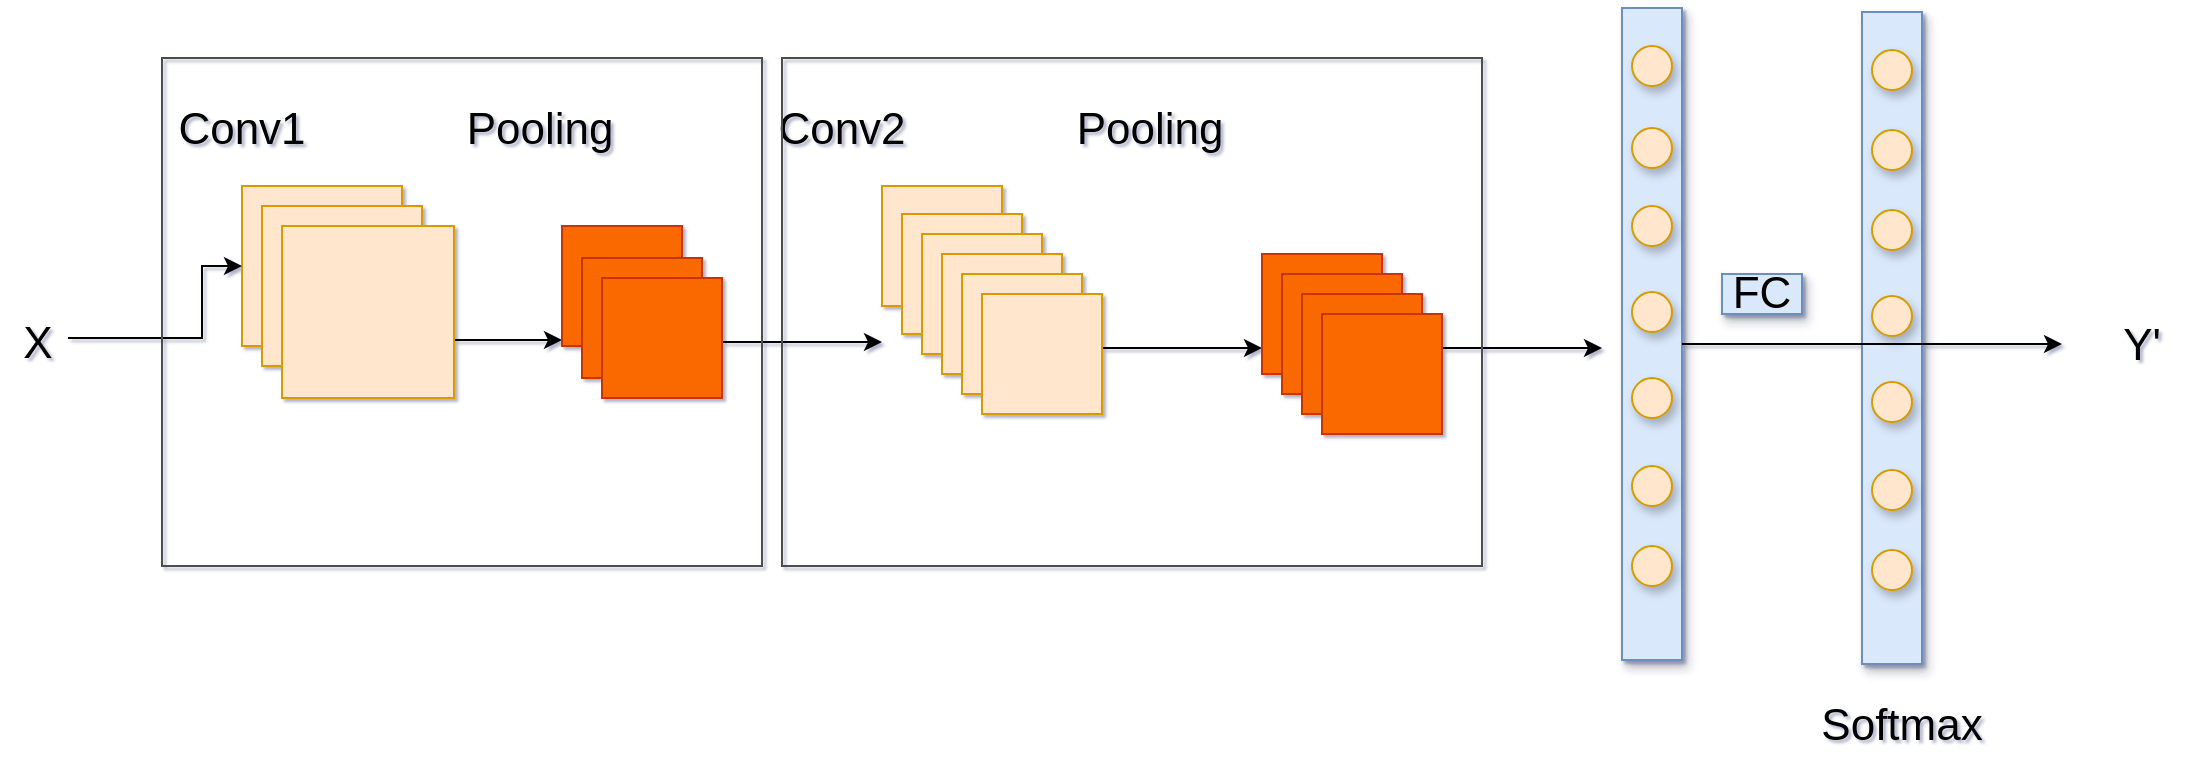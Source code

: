 <mxfile version="12.8.6" type="github"><diagram id="RnhgVG4HGj8JzmnnHB8u" name="Page-1"><mxGraphModel dx="1178" dy="1072" grid="1" gridSize="10" guides="1" tooltips="1" connect="1" arrows="1" fold="1" page="1" pageScale="1" pageWidth="1169" pageHeight="827" math="0" shadow="1"><root><mxCell id="0"/><mxCell id="1" parent="0"/><mxCell id="Fn8JdZbLhYVOMKDai7mb-30" value="" style="whiteSpace=wrap;html=1;aspect=fixed;fillColor=#ffe6cc;strokeColor=#d79b00;" vertex="1" parent="1"><mxGeometry x="130" y="200" width="80" height="80" as="geometry"/></mxCell><mxCell id="Fn8JdZbLhYVOMKDai7mb-28" value="" style="whiteSpace=wrap;html=1;aspect=fixed;fillColor=#ffe6cc;strokeColor=#d79b00;" vertex="1" parent="1"><mxGeometry x="140" y="210" width="80" height="80" as="geometry"/></mxCell><mxCell id="Fn8JdZbLhYVOMKDai7mb-34" style="edgeStyle=orthogonalEdgeStyle;rounded=0;orthogonalLoop=1;jettySize=auto;html=1;exitX=1;exitY=0.5;exitDx=0;exitDy=0;" edge="1" parent="1"><mxGeometry relative="1" as="geometry"><mxPoint x="290" y="277" as="targetPoint"/><mxPoint x="236" y="277" as="sourcePoint"/></mxGeometry></mxCell><mxCell id="Fn8JdZbLhYVOMKDai7mb-31" value="" style="whiteSpace=wrap;html=1;aspect=fixed;fillColor=#ffe6cc;strokeColor=#d79b00;" vertex="1" parent="1"><mxGeometry x="150" y="220" width="86" height="86" as="geometry"/></mxCell><mxCell id="Fn8JdZbLhYVOMKDai7mb-36" value="" style="whiteSpace=wrap;html=1;aspect=fixed;fillColor=#fa6800;strokeColor=#C73500;fontColor=#ffffff;" vertex="1" parent="1"><mxGeometry x="290" y="220" width="60" height="60" as="geometry"/></mxCell><mxCell id="Fn8JdZbLhYVOMKDai7mb-37" value="" style="whiteSpace=wrap;html=1;aspect=fixed;fillColor=#fa6800;strokeColor=#C73500;fontColor=#ffffff;" vertex="1" parent="1"><mxGeometry x="300" y="236" width="60" height="60" as="geometry"/></mxCell><mxCell id="Fn8JdZbLhYVOMKDai7mb-47" value="" style="edgeStyle=orthogonalEdgeStyle;rounded=0;orthogonalLoop=1;jettySize=auto;html=1;" edge="1" parent="1"><mxGeometry relative="1" as="geometry"><mxPoint x="370" y="278" as="sourcePoint"/><mxPoint x="450" y="278" as="targetPoint"/></mxGeometry></mxCell><mxCell id="Fn8JdZbLhYVOMKDai7mb-38" value="" style="whiteSpace=wrap;html=1;aspect=fixed;fillColor=#fa6800;strokeColor=#C73500;fontColor=#ffffff;" vertex="1" parent="1"><mxGeometry x="310" y="246" width="60" height="60" as="geometry"/></mxCell><mxCell id="Fn8JdZbLhYVOMKDai7mb-39" value="" style="whiteSpace=wrap;html=1;aspect=fixed;fillColor=#ffe6cc;strokeColor=#d79b00;" vertex="1" parent="1"><mxGeometry x="450" y="200" width="60" height="60" as="geometry"/></mxCell><mxCell id="Fn8JdZbLhYVOMKDai7mb-41" value="" style="whiteSpace=wrap;html=1;aspect=fixed;fillColor=#ffe6cc;strokeColor=#d79b00;" vertex="1" parent="1"><mxGeometry x="460" y="214" width="60" height="60" as="geometry"/></mxCell><mxCell id="Fn8JdZbLhYVOMKDai7mb-42" value="" style="whiteSpace=wrap;html=1;aspect=fixed;fillColor=#ffe6cc;strokeColor=#d79b00;" vertex="1" parent="1"><mxGeometry x="470" y="224" width="60" height="60" as="geometry"/></mxCell><mxCell id="Fn8JdZbLhYVOMKDai7mb-43" value="" style="whiteSpace=wrap;html=1;aspect=fixed;fillColor=#ffe6cc;strokeColor=#d79b00;" vertex="1" parent="1"><mxGeometry x="480" y="234" width="60" height="60" as="geometry"/></mxCell><mxCell id="Fn8JdZbLhYVOMKDai7mb-44" value="" style="whiteSpace=wrap;html=1;aspect=fixed;fillColor=#ffe6cc;strokeColor=#d79b00;" vertex="1" parent="1"><mxGeometry x="490" y="244" width="60" height="60" as="geometry"/></mxCell><mxCell id="Fn8JdZbLhYVOMKDai7mb-49" value="" style="edgeStyle=orthogonalEdgeStyle;rounded=0;orthogonalLoop=1;jettySize=auto;html=1;" edge="1" parent="1"><mxGeometry relative="1" as="geometry"><mxPoint x="560" y="281" as="sourcePoint"/><mxPoint x="640" y="281" as="targetPoint"/></mxGeometry></mxCell><mxCell id="Fn8JdZbLhYVOMKDai7mb-45" value="" style="whiteSpace=wrap;html=1;aspect=fixed;fillColor=#ffe6cc;strokeColor=#d79b00;" vertex="1" parent="1"><mxGeometry x="500" y="254" width="60" height="60" as="geometry"/></mxCell><mxCell id="Fn8JdZbLhYVOMKDai7mb-48" value="" style="whiteSpace=wrap;html=1;aspect=fixed;fillColor=#fa6800;strokeColor=#C73500;fontColor=#ffffff;" vertex="1" parent="1"><mxGeometry x="640" y="234" width="60" height="60" as="geometry"/></mxCell><mxCell id="Fn8JdZbLhYVOMKDai7mb-50" value="" style="whiteSpace=wrap;html=1;aspect=fixed;fillColor=#fa6800;strokeColor=#C73500;fontColor=#ffffff;" vertex="1" parent="1"><mxGeometry x="650" y="244" width="60" height="60" as="geometry"/></mxCell><mxCell id="Fn8JdZbLhYVOMKDai7mb-51" value="" style="whiteSpace=wrap;html=1;aspect=fixed;fillColor=#fa6800;strokeColor=#C73500;fontColor=#ffffff;" vertex="1" parent="1"><mxGeometry x="660" y="254" width="60" height="60" as="geometry"/></mxCell><mxCell id="Fn8JdZbLhYVOMKDai7mb-54" value="" style="edgeStyle=orthogonalEdgeStyle;rounded=0;orthogonalLoop=1;jettySize=auto;html=1;" edge="1" parent="1"><mxGeometry relative="1" as="geometry"><mxPoint x="730.0" y="281" as="sourcePoint"/><mxPoint x="810.0" y="281" as="targetPoint"/></mxGeometry></mxCell><mxCell id="Fn8JdZbLhYVOMKDai7mb-52" value="" style="whiteSpace=wrap;html=1;aspect=fixed;fillColor=#fa6800;strokeColor=#C73500;fontColor=#ffffff;" vertex="1" parent="1"><mxGeometry x="670" y="264" width="60" height="60" as="geometry"/></mxCell><mxCell id="Fn8JdZbLhYVOMKDai7mb-55" value="" style="rounded=0;whiteSpace=wrap;html=1;direction=south;shadow=1;comic=0;glass=0;fillColor=#dae8fc;strokeColor=#6c8ebf;" vertex="1" parent="1"><mxGeometry x="820" y="111" width="30" height="326" as="geometry"/></mxCell><mxCell id="Fn8JdZbLhYVOMKDai7mb-56" value="" style="ellipse;whiteSpace=wrap;html=1;aspect=fixed;rounded=0;shadow=1;glass=0;comic=0;fillColor=#ffe6cc;strokeColor=#d79b00;" vertex="1" parent="1"><mxGeometry x="825" y="130" width="20" height="20" as="geometry"/></mxCell><mxCell id="Fn8JdZbLhYVOMKDai7mb-57" value="" style="ellipse;whiteSpace=wrap;html=1;aspect=fixed;rounded=0;shadow=1;glass=0;comic=0;fillColor=#ffe6cc;strokeColor=#d79b00;" vertex="1" parent="1"><mxGeometry x="825" y="171" width="20" height="20" as="geometry"/></mxCell><mxCell id="Fn8JdZbLhYVOMKDai7mb-58" value="" style="ellipse;whiteSpace=wrap;html=1;aspect=fixed;rounded=0;shadow=1;glass=0;comic=0;fillColor=#ffe6cc;strokeColor=#d79b00;" vertex="1" parent="1"><mxGeometry x="825" y="210" width="20" height="20" as="geometry"/></mxCell><mxCell id="Fn8JdZbLhYVOMKDai7mb-59" value="" style="ellipse;whiteSpace=wrap;html=1;aspect=fixed;rounded=0;shadow=1;glass=0;comic=0;fillColor=#ffe6cc;strokeColor=#d79b00;" vertex="1" parent="1"><mxGeometry x="825" y="253" width="20" height="20" as="geometry"/></mxCell><mxCell id="Fn8JdZbLhYVOMKDai7mb-60" value="" style="ellipse;whiteSpace=wrap;html=1;aspect=fixed;rounded=0;shadow=1;glass=0;comic=0;fillColor=#ffe6cc;strokeColor=#d79b00;" vertex="1" parent="1"><mxGeometry x="825" y="296" width="20" height="20" as="geometry"/></mxCell><mxCell id="Fn8JdZbLhYVOMKDai7mb-61" value="" style="ellipse;whiteSpace=wrap;html=1;aspect=fixed;rounded=0;shadow=1;glass=0;comic=0;fillColor=#ffe6cc;strokeColor=#d79b00;" vertex="1" parent="1"><mxGeometry x="825" y="340" width="20" height="20" as="geometry"/></mxCell><mxCell id="Fn8JdZbLhYVOMKDai7mb-62" value="" style="ellipse;whiteSpace=wrap;html=1;aspect=fixed;rounded=0;shadow=1;glass=0;comic=0;fillColor=#ffe6cc;strokeColor=#d79b00;" vertex="1" parent="1"><mxGeometry x="825" y="380" width="20" height="20" as="geometry"/></mxCell><mxCell id="Fn8JdZbLhYVOMKDai7mb-65" value="" style="rounded=0;whiteSpace=wrap;html=1;direction=south;shadow=1;comic=0;glass=0;fillColor=#dae8fc;strokeColor=#6c8ebf;" vertex="1" parent="1"><mxGeometry x="940" y="113" width="30" height="326" as="geometry"/></mxCell><mxCell id="Fn8JdZbLhYVOMKDai7mb-66" value="" style="ellipse;whiteSpace=wrap;html=1;aspect=fixed;rounded=0;shadow=1;glass=0;comic=0;fillColor=#ffe6cc;strokeColor=#d79b00;" vertex="1" parent="1"><mxGeometry x="945" y="132" width="20" height="20" as="geometry"/></mxCell><mxCell id="Fn8JdZbLhYVOMKDai7mb-67" value="" style="ellipse;whiteSpace=wrap;html=1;aspect=fixed;rounded=0;shadow=1;glass=0;comic=0;fillColor=#ffe6cc;strokeColor=#d79b00;" vertex="1" parent="1"><mxGeometry x="945" y="172" width="20" height="20" as="geometry"/></mxCell><mxCell id="Fn8JdZbLhYVOMKDai7mb-68" value="" style="ellipse;whiteSpace=wrap;html=1;aspect=fixed;rounded=0;shadow=1;glass=0;comic=0;fillColor=#ffe6cc;strokeColor=#d79b00;" vertex="1" parent="1"><mxGeometry x="945" y="212" width="20" height="20" as="geometry"/></mxCell><mxCell id="Fn8JdZbLhYVOMKDai7mb-69" value="" style="ellipse;whiteSpace=wrap;html=1;aspect=fixed;rounded=0;shadow=1;glass=0;comic=0;fillColor=#ffe6cc;strokeColor=#d79b00;" vertex="1" parent="1"><mxGeometry x="945" y="255" width="20" height="20" as="geometry"/></mxCell><mxCell id="Fn8JdZbLhYVOMKDai7mb-70" value="" style="ellipse;whiteSpace=wrap;html=1;aspect=fixed;rounded=0;shadow=1;glass=0;comic=0;fillColor=#ffe6cc;strokeColor=#d79b00;" vertex="1" parent="1"><mxGeometry x="945" y="298" width="20" height="20" as="geometry"/></mxCell><mxCell id="Fn8JdZbLhYVOMKDai7mb-71" value="" style="ellipse;whiteSpace=wrap;html=1;aspect=fixed;rounded=0;shadow=1;glass=0;comic=0;fillColor=#ffe6cc;strokeColor=#d79b00;" vertex="1" parent="1"><mxGeometry x="945" y="342" width="20" height="20" as="geometry"/></mxCell><mxCell id="Fn8JdZbLhYVOMKDai7mb-72" value="" style="ellipse;whiteSpace=wrap;html=1;aspect=fixed;rounded=0;shadow=1;glass=0;comic=0;fillColor=#ffe6cc;strokeColor=#d79b00;" vertex="1" parent="1"><mxGeometry x="945" y="382" width="20" height="20" as="geometry"/></mxCell><mxCell id="Fn8JdZbLhYVOMKDai7mb-73" value="FC" style="text;html=1;strokeColor=#6c8ebf;fillColor=#dae8fc;align=center;verticalAlign=middle;whiteSpace=wrap;rounded=0;shadow=1;glass=0;comic=0;fontSize=22;" vertex="1" parent="1"><mxGeometry x="870" y="244" width="40" height="20" as="geometry"/></mxCell><mxCell id="Fn8JdZbLhYVOMKDai7mb-75" value="Softmax" style="text;html=1;strokeColor=none;fillColor=none;align=center;verticalAlign=middle;whiteSpace=wrap;rounded=0;shadow=1;glass=0;comic=0;fontSize=22;" vertex="1" parent="1"><mxGeometry x="940" y="460" width="40" height="20" as="geometry"/></mxCell><mxCell id="Fn8JdZbLhYVOMKDai7mb-86" style="edgeStyle=orthogonalEdgeStyle;rounded=0;orthogonalLoop=1;jettySize=auto;html=1;fontSize=22;" edge="1" parent="1"><mxGeometry relative="1" as="geometry"><mxPoint x="1040.0" y="279" as="targetPoint"/><mxPoint x="850.0" y="279" as="sourcePoint"/></mxGeometry></mxCell><mxCell id="Fn8JdZbLhYVOMKDai7mb-87" value="Y'" style="text;html=1;strokeColor=none;fillColor=none;align=center;verticalAlign=middle;whiteSpace=wrap;rounded=0;shadow=1;glass=0;comic=0;fontSize=22;" vertex="1" parent="1"><mxGeometry x="1060" y="270" width="40" height="20" as="geometry"/></mxCell><mxCell id="Fn8JdZbLhYVOMKDai7mb-88" value="Conv1" style="text;html=1;align=center;verticalAlign=middle;whiteSpace=wrap;rounded=0;shadow=1;glass=0;comic=0;fontSize=22;" vertex="1" parent="1"><mxGeometry x="110" y="162" width="40" height="20" as="geometry"/></mxCell><mxCell id="Fn8JdZbLhYVOMKDai7mb-97" value="Pooling" style="text;html=1;strokeColor=none;fillColor=none;align=center;verticalAlign=middle;whiteSpace=wrap;rounded=0;shadow=1;glass=0;comic=0;fontSize=22;" vertex="1" parent="1"><mxGeometry x="259" y="162" width="40" height="20" as="geometry"/></mxCell><mxCell id="Fn8JdZbLhYVOMKDai7mb-100" value="Conv2" style="text;html=1;strokeColor=none;fillColor=none;align=center;verticalAlign=middle;whiteSpace=wrap;rounded=0;shadow=1;glass=0;comic=0;fontSize=22;" vertex="1" parent="1"><mxGeometry x="410" y="162" width="40" height="20" as="geometry"/></mxCell><mxCell id="Fn8JdZbLhYVOMKDai7mb-101" value="Pooling" style="text;html=1;align=center;verticalAlign=middle;whiteSpace=wrap;rounded=0;shadow=1;glass=0;comic=0;fontSize=22;" vertex="1" parent="1"><mxGeometry x="564" y="136" width="40" height="72" as="geometry"/></mxCell><mxCell id="Fn8JdZbLhYVOMKDai7mb-114" value="" style="edgeStyle=orthogonalEdgeStyle;rounded=0;orthogonalLoop=1;jettySize=auto;html=1;fontSize=22;" edge="1" parent="1" source="Fn8JdZbLhYVOMKDai7mb-109" target="Fn8JdZbLhYVOMKDai7mb-30"><mxGeometry relative="1" as="geometry"><Array as="points"><mxPoint x="110" y="276"/><mxPoint x="110" y="240"/></Array></mxGeometry></mxCell><mxCell id="Fn8JdZbLhYVOMKDai7mb-109" value="X" style="text;html=1;strokeColor=none;fillColor=none;align=center;verticalAlign=middle;whiteSpace=wrap;rounded=0;shadow=1;glass=0;comic=0;fontSize=22;" vertex="1" parent="1"><mxGeometry x="13" y="269" width="30" height="20" as="geometry"/></mxCell><mxCell id="Fn8JdZbLhYVOMKDai7mb-117" value="" style="rounded=0;whiteSpace=wrap;html=1;shadow=0;glass=0;comic=0;fontSize=22;gradientColor=#ffffff;gradientDirection=north;fillColor=none;strokeColor=#4D4D4D;" vertex="1" parent="1"><mxGeometry x="90" y="136" width="300" height="254" as="geometry"/></mxCell><mxCell id="Fn8JdZbLhYVOMKDai7mb-119" value="" style="rounded=0;whiteSpace=wrap;html=1;shadow=0;glass=0;comic=0;fontSize=22;gradientColor=#ffffff;gradientDirection=north;fillColor=none;strokeColor=#4D4D4D;" vertex="1" parent="1"><mxGeometry x="400" y="136" width="350" height="254" as="geometry"/></mxCell></root></mxGraphModel></diagram></mxfile>